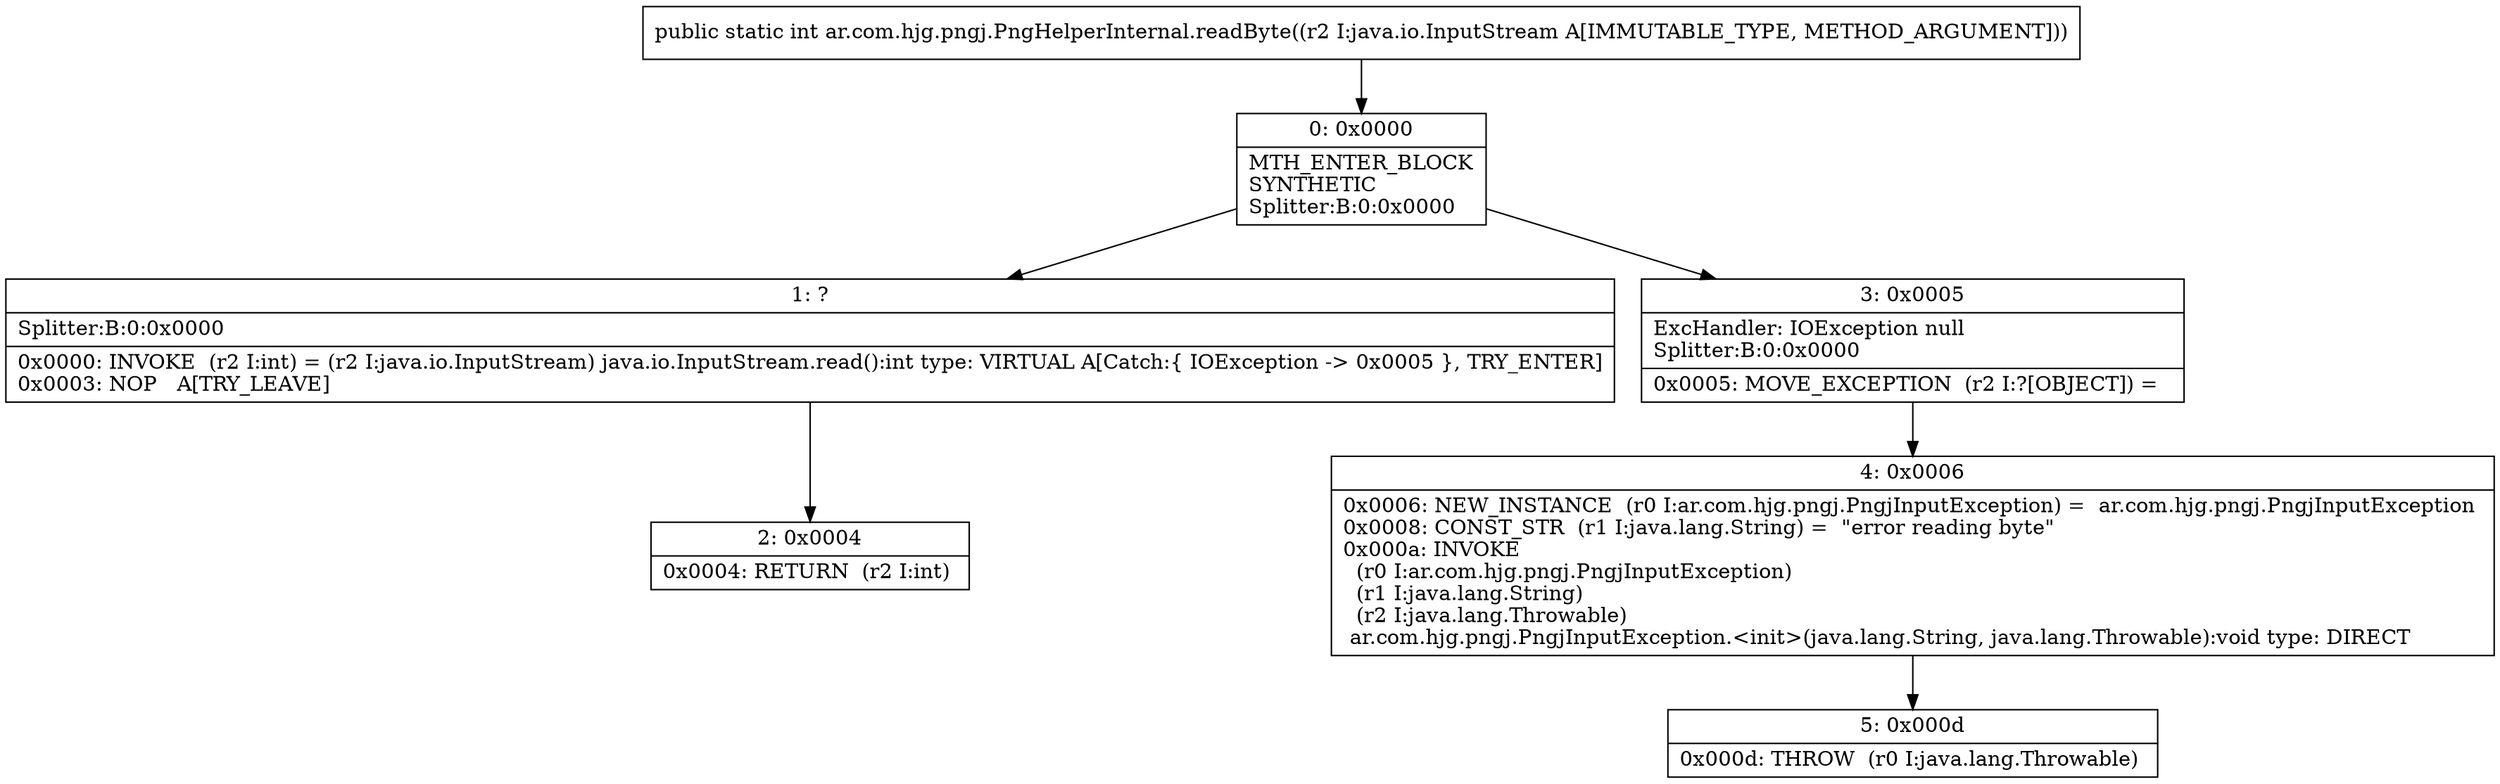 digraph "CFG forar.com.hjg.pngj.PngHelperInternal.readByte(Ljava\/io\/InputStream;)I" {
Node_0 [shape=record,label="{0\:\ 0x0000|MTH_ENTER_BLOCK\lSYNTHETIC\lSplitter:B:0:0x0000\l}"];
Node_1 [shape=record,label="{1\:\ ?|Splitter:B:0:0x0000\l|0x0000: INVOKE  (r2 I:int) = (r2 I:java.io.InputStream) java.io.InputStream.read():int type: VIRTUAL A[Catch:\{ IOException \-\> 0x0005 \}, TRY_ENTER]\l0x0003: NOP   A[TRY_LEAVE]\l}"];
Node_2 [shape=record,label="{2\:\ 0x0004|0x0004: RETURN  (r2 I:int) \l}"];
Node_3 [shape=record,label="{3\:\ 0x0005|ExcHandler: IOException null\lSplitter:B:0:0x0000\l|0x0005: MOVE_EXCEPTION  (r2 I:?[OBJECT]) =  \l}"];
Node_4 [shape=record,label="{4\:\ 0x0006|0x0006: NEW_INSTANCE  (r0 I:ar.com.hjg.pngj.PngjInputException) =  ar.com.hjg.pngj.PngjInputException \l0x0008: CONST_STR  (r1 I:java.lang.String) =  \"error reading byte\" \l0x000a: INVOKE  \l  (r0 I:ar.com.hjg.pngj.PngjInputException)\l  (r1 I:java.lang.String)\l  (r2 I:java.lang.Throwable)\l ar.com.hjg.pngj.PngjInputException.\<init\>(java.lang.String, java.lang.Throwable):void type: DIRECT \l}"];
Node_5 [shape=record,label="{5\:\ 0x000d|0x000d: THROW  (r0 I:java.lang.Throwable) \l}"];
MethodNode[shape=record,label="{public static int ar.com.hjg.pngj.PngHelperInternal.readByte((r2 I:java.io.InputStream A[IMMUTABLE_TYPE, METHOD_ARGUMENT])) }"];
MethodNode -> Node_0;
Node_0 -> Node_1;
Node_0 -> Node_3;
Node_1 -> Node_2;
Node_3 -> Node_4;
Node_4 -> Node_5;
}

